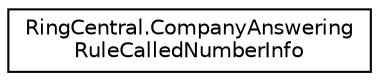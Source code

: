 digraph "Graphical Class Hierarchy"
{
 // LATEX_PDF_SIZE
  edge [fontname="Helvetica",fontsize="10",labelfontname="Helvetica",labelfontsize="10"];
  node [fontname="Helvetica",fontsize="10",shape=record];
  rankdir="LR";
  Node0 [label="RingCentral.CompanyAnswering\lRuleCalledNumberInfo",height=0.2,width=0.4,color="black", fillcolor="white", style="filled",URL="$classRingCentral_1_1CompanyAnsweringRuleCalledNumberInfo.html",tooltip=" "];
}
